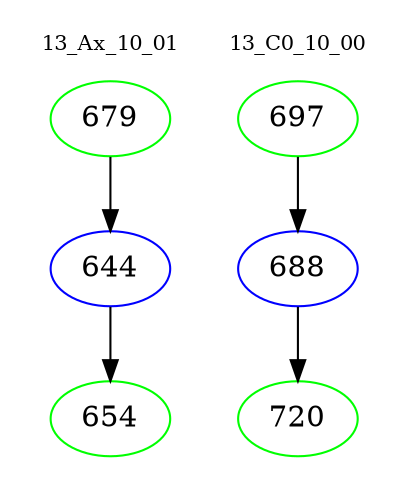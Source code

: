 digraph{
subgraph cluster_0 {
color = white
label = "13_Ax_10_01";
fontsize=10;
T0_679 [label="679", color="green"]
T0_679 -> T0_644 [color="black"]
T0_644 [label="644", color="blue"]
T0_644 -> T0_654 [color="black"]
T0_654 [label="654", color="green"]
}
subgraph cluster_1 {
color = white
label = "13_C0_10_00";
fontsize=10;
T1_697 [label="697", color="green"]
T1_697 -> T1_688 [color="black"]
T1_688 [label="688", color="blue"]
T1_688 -> T1_720 [color="black"]
T1_720 [label="720", color="green"]
}
}
